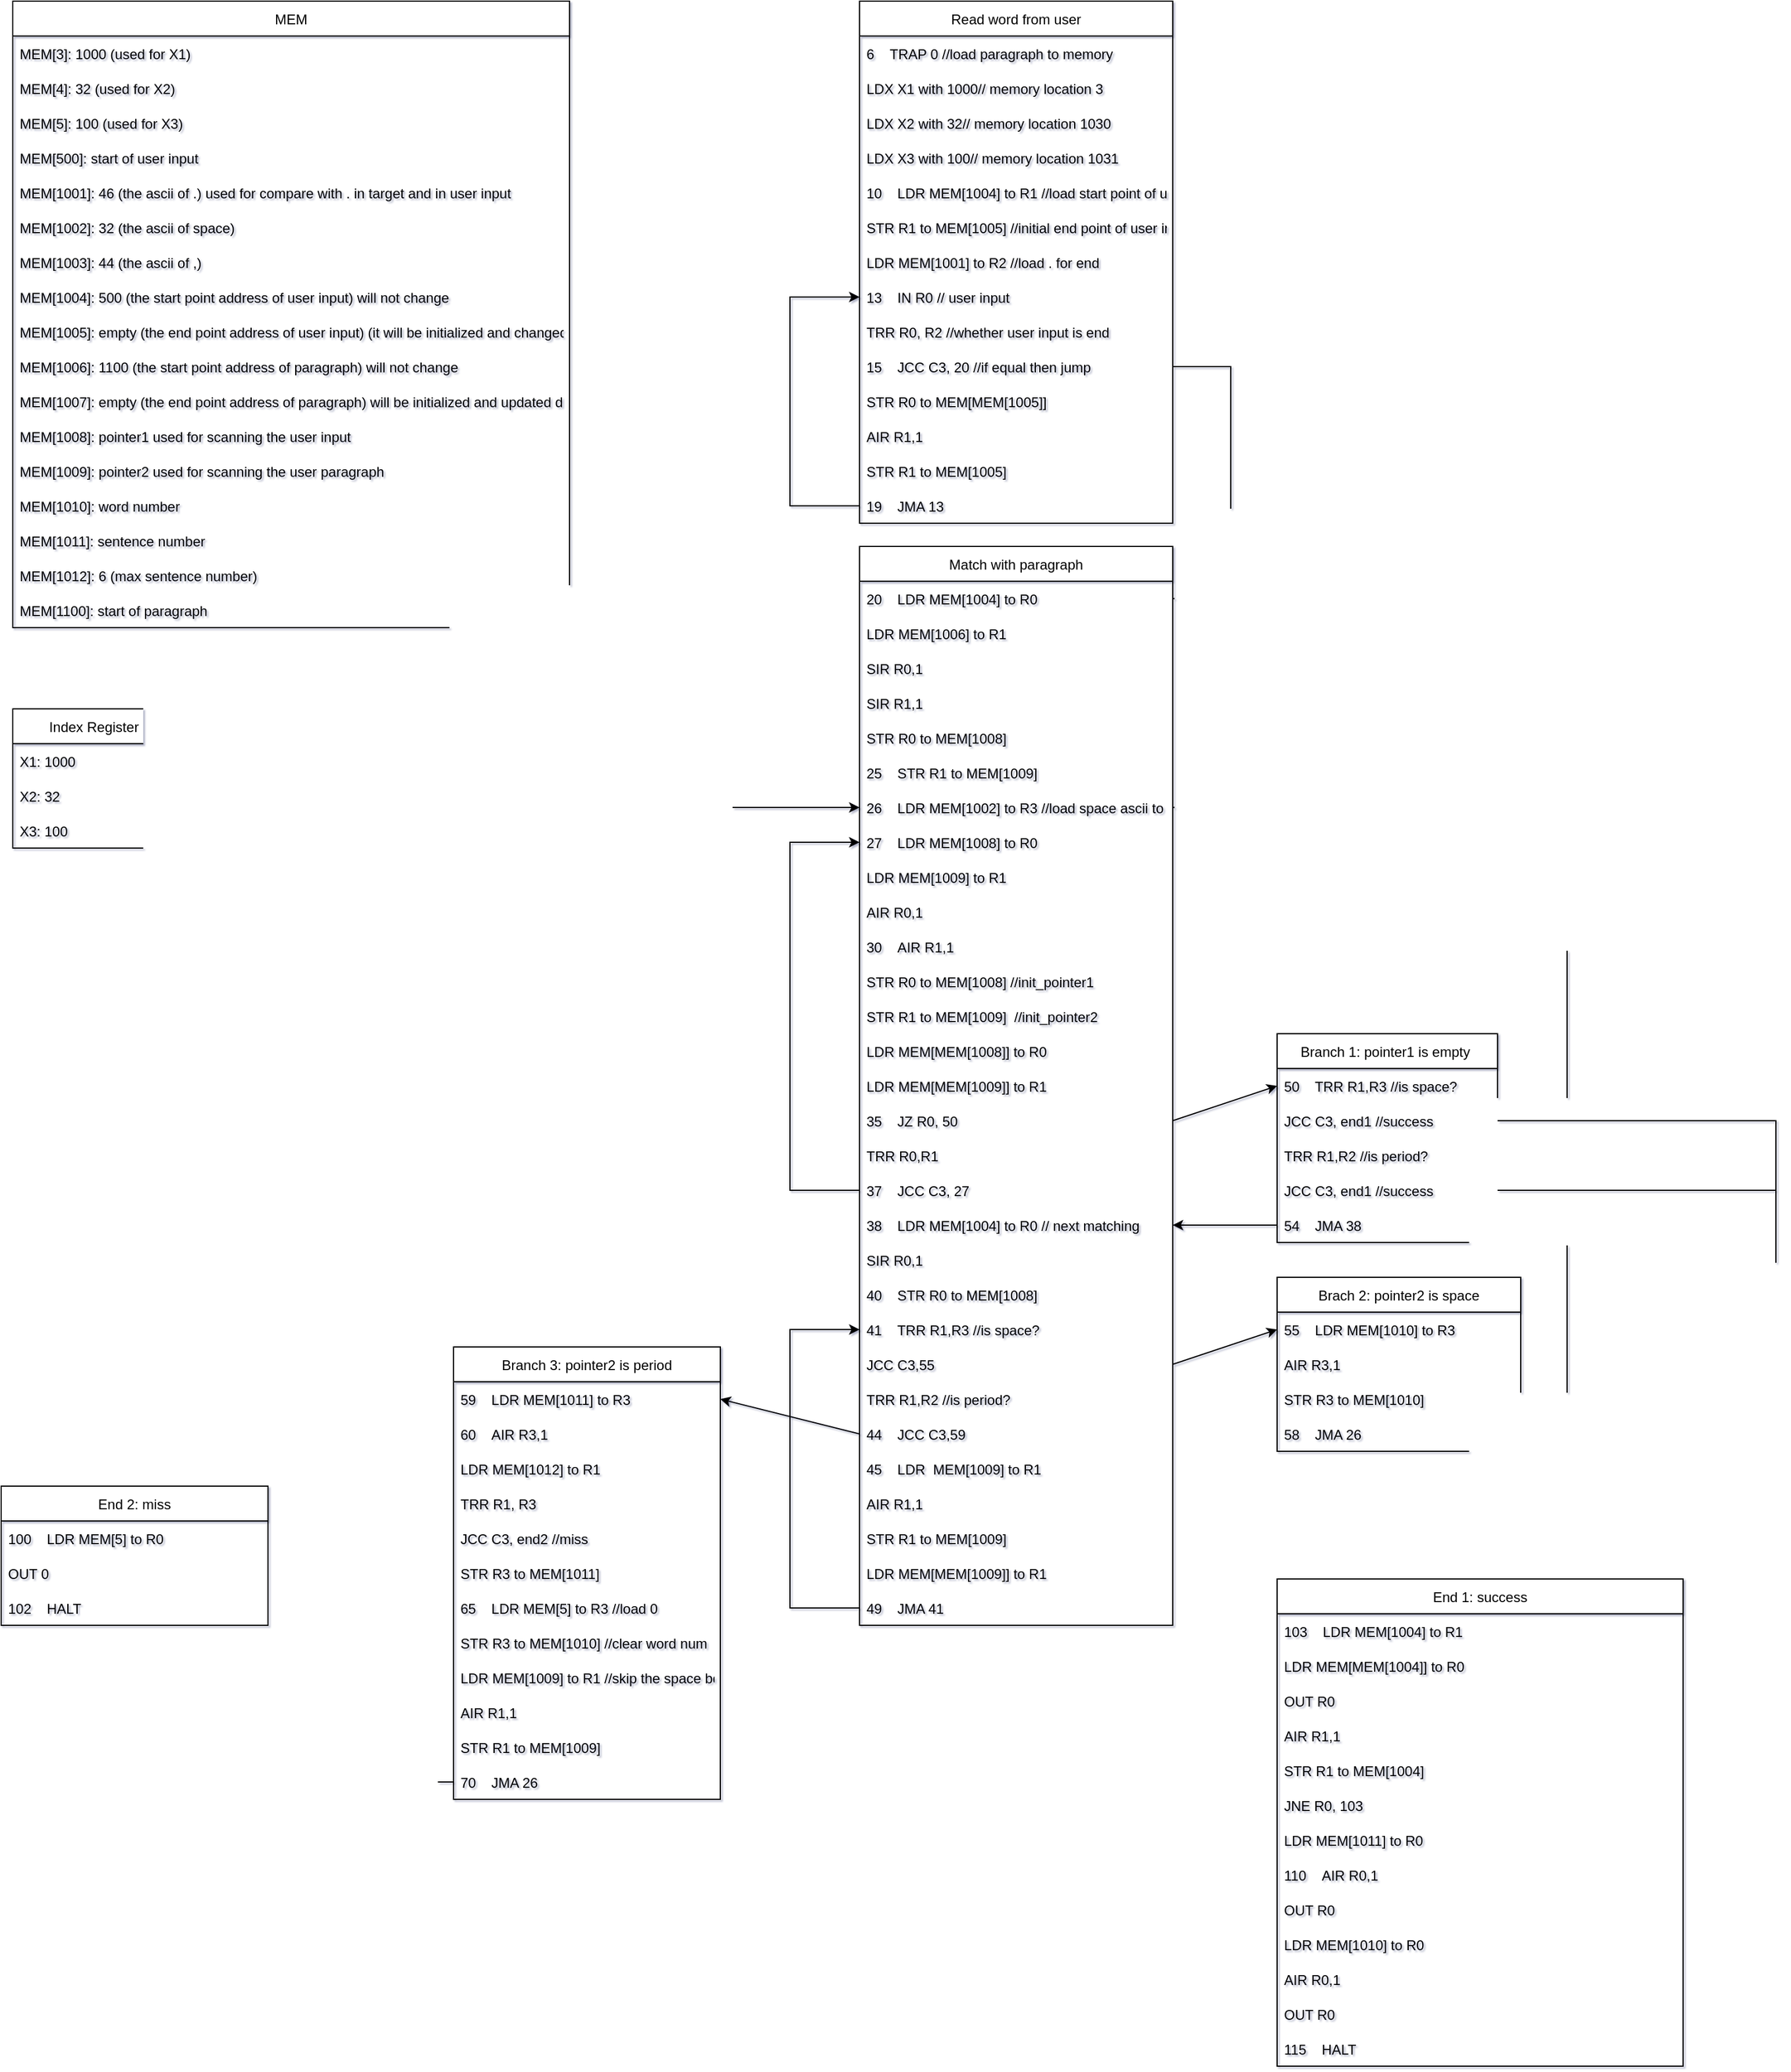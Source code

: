 <mxfile version="15.9.4" type="device"><diagram id="fcw4MNNqvF5_QkF8wBqy" name="Page-1"><mxGraphModel dx="2903" dy="1094" grid="1" gridSize="10" guides="1" tooltips="1" connect="0" arrows="0" fold="1" page="1" pageScale="1" pageWidth="827" pageHeight="1169" math="0" shadow="1"><root><mxCell id="0"/><mxCell id="1" parent="0"/><mxCell id="px7CE0rQKpMUuEkHmhem-2" value="Read word from user" style="swimlane;fontStyle=0;childLayout=stackLayout;horizontal=1;startSize=30;horizontalStack=0;resizeParent=1;resizeParentMax=0;resizeLast=0;collapsible=1;marginBottom=0;" parent="1" vertex="1"><mxGeometry x="-40" y="20" width="270" height="450" as="geometry"/></mxCell><mxCell id="px7CE0rQKpMUuEkHmhem-29" value="6    TRAP 0 //load paragraph to memory" style="text;strokeColor=none;fillColor=none;align=left;verticalAlign=middle;spacingLeft=4;spacingRight=4;overflow=hidden;points=[[0,0.5],[1,0.5]];portConstraint=eastwest;rotatable=0;" parent="px7CE0rQKpMUuEkHmhem-2" vertex="1"><mxGeometry y="30" width="270" height="30" as="geometry"/></mxCell><mxCell id="px7CE0rQKpMUuEkHmhem-28" value="LDX X1 with 1000// memory location 3" style="text;strokeColor=none;fillColor=none;align=left;verticalAlign=middle;spacingLeft=4;spacingRight=4;overflow=hidden;points=[[0,0.5],[1,0.5]];portConstraint=eastwest;rotatable=0;" parent="px7CE0rQKpMUuEkHmhem-2" vertex="1"><mxGeometry y="60" width="270" height="30" as="geometry"/></mxCell><mxCell id="px7CE0rQKpMUuEkHmhem-117" value="LDX X2 with 32// memory location 1030" style="text;strokeColor=none;fillColor=none;align=left;verticalAlign=middle;spacingLeft=4;spacingRight=4;overflow=hidden;points=[[0,0.5],[1,0.5]];portConstraint=eastwest;rotatable=0;" parent="px7CE0rQKpMUuEkHmhem-2" vertex="1"><mxGeometry y="90" width="270" height="30" as="geometry"/></mxCell><mxCell id="px7CE0rQKpMUuEkHmhem-118" value="LDX X3 with 100// memory location 1031" style="text;strokeColor=none;fillColor=none;align=left;verticalAlign=middle;spacingLeft=4;spacingRight=4;overflow=hidden;points=[[0,0.5],[1,0.5]];portConstraint=eastwest;rotatable=0;" parent="px7CE0rQKpMUuEkHmhem-2" vertex="1"><mxGeometry y="120" width="270" height="30" as="geometry"/></mxCell><mxCell id="px7CE0rQKpMUuEkHmhem-4" value="10    LDR MEM[1004] to R1 //load start point of user input " style="text;strokeColor=none;fillColor=none;align=left;verticalAlign=middle;spacingLeft=4;spacingRight=4;overflow=hidden;points=[[0,0.5],[1,0.5]];portConstraint=eastwest;rotatable=0;" parent="px7CE0rQKpMUuEkHmhem-2" vertex="1"><mxGeometry y="150" width="270" height="30" as="geometry"/></mxCell><mxCell id="px7CE0rQKpMUuEkHmhem-18" value="STR R1 to MEM[1005] //initial end point of user input" style="text;strokeColor=none;fillColor=none;align=left;verticalAlign=middle;spacingLeft=4;spacingRight=4;overflow=hidden;points=[[0,0.5],[1,0.5]];portConstraint=eastwest;rotatable=0;" parent="px7CE0rQKpMUuEkHmhem-2" vertex="1"><mxGeometry y="180" width="270" height="30" as="geometry"/></mxCell><mxCell id="px7CE0rQKpMUuEkHmhem-3" value="LDR MEM[1001] to R2 //load . for end" style="text;strokeColor=none;fillColor=none;align=left;verticalAlign=middle;spacingLeft=4;spacingRight=4;overflow=hidden;points=[[0,0.5],[1,0.5]];portConstraint=eastwest;rotatable=0;" parent="px7CE0rQKpMUuEkHmhem-2" vertex="1"><mxGeometry y="210" width="270" height="30" as="geometry"/></mxCell><mxCell id="px7CE0rQKpMUuEkHmhem-5" value="13    IN R0 // user input" style="text;strokeColor=none;fillColor=none;align=left;verticalAlign=middle;spacingLeft=4;spacingRight=4;overflow=hidden;points=[[0,0.5],[1,0.5]];portConstraint=eastwest;rotatable=0;" parent="px7CE0rQKpMUuEkHmhem-2" vertex="1"><mxGeometry y="240" width="270" height="30" as="geometry"/></mxCell><mxCell id="px7CE0rQKpMUuEkHmhem-14" value="TRR R0, R2 //whether user input is end" style="text;strokeColor=none;fillColor=none;align=left;verticalAlign=middle;spacingLeft=4;spacingRight=4;overflow=hidden;points=[[0,0.5],[1,0.5]];portConstraint=eastwest;rotatable=0;" parent="px7CE0rQKpMUuEkHmhem-2" vertex="1"><mxGeometry y="270" width="270" height="30" as="geometry"/></mxCell><mxCell id="px7CE0rQKpMUuEkHmhem-15" value="15    JCC C3, 20 //if equal then jump" style="text;strokeColor=none;fillColor=none;align=left;verticalAlign=middle;spacingLeft=4;spacingRight=4;overflow=hidden;points=[[0,0.5],[1,0.5]];portConstraint=eastwest;rotatable=0;" parent="px7CE0rQKpMUuEkHmhem-2" vertex="1"><mxGeometry y="300" width="270" height="30" as="geometry"/></mxCell><mxCell id="px7CE0rQKpMUuEkHmhem-17" value="STR R0 to MEM[MEM[1005]]" style="text;strokeColor=none;fillColor=none;align=left;verticalAlign=middle;spacingLeft=4;spacingRight=4;overflow=hidden;points=[[0,0.5],[1,0.5]];portConstraint=eastwest;rotatable=0;" parent="px7CE0rQKpMUuEkHmhem-2" vertex="1"><mxGeometry y="330" width="270" height="30" as="geometry"/></mxCell><mxCell id="px7CE0rQKpMUuEkHmhem-19" value="AIR R1,1" style="text;strokeColor=none;fillColor=none;align=left;verticalAlign=middle;spacingLeft=4;spacingRight=4;overflow=hidden;points=[[0,0.5],[1,0.5]];portConstraint=eastwest;rotatable=0;" parent="px7CE0rQKpMUuEkHmhem-2" vertex="1"><mxGeometry y="360" width="270" height="30" as="geometry"/></mxCell><mxCell id="px7CE0rQKpMUuEkHmhem-20" value="STR R1 to MEM[1005]" style="text;strokeColor=none;fillColor=none;align=left;verticalAlign=middle;spacingLeft=4;spacingRight=4;overflow=hidden;points=[[0,0.5],[1,0.5]];portConstraint=eastwest;rotatable=0;" parent="px7CE0rQKpMUuEkHmhem-2" vertex="1"><mxGeometry y="390" width="270" height="30" as="geometry"/></mxCell><mxCell id="px7CE0rQKpMUuEkHmhem-21" value="19    JMA 13" style="text;strokeColor=none;fillColor=none;align=left;verticalAlign=middle;spacingLeft=4;spacingRight=4;overflow=hidden;points=[[0,0.5],[1,0.5]];portConstraint=eastwest;rotatable=0;" parent="px7CE0rQKpMUuEkHmhem-2" vertex="1"><mxGeometry y="420" width="270" height="30" as="geometry"/></mxCell><mxCell id="px7CE0rQKpMUuEkHmhem-22" value="" style="endArrow=classic;html=1;rounded=0;exitX=0;exitY=0.5;exitDx=0;exitDy=0;entryX=0;entryY=0.5;entryDx=0;entryDy=0;" parent="px7CE0rQKpMUuEkHmhem-2" source="px7CE0rQKpMUuEkHmhem-21" target="px7CE0rQKpMUuEkHmhem-5" edge="1"><mxGeometry width="50" height="50" relative="1" as="geometry"><mxPoint x="190" y="180" as="sourcePoint"/><mxPoint x="-60" y="140" as="targetPoint"/><Array as="points"><mxPoint x="-60" y="435"/><mxPoint x="-60" y="255"/></Array></mxGeometry></mxCell><mxCell id="px7CE0rQKpMUuEkHmhem-7" value="MEM" style="swimlane;fontStyle=0;childLayout=stackLayout;horizontal=1;startSize=30;horizontalStack=0;resizeParent=1;resizeParentMax=0;resizeLast=0;collapsible=1;marginBottom=0;" parent="1" vertex="1"><mxGeometry x="-770" y="20" width="480" height="540" as="geometry"/></mxCell><mxCell id="px7CE0rQKpMUuEkHmhem-116" value="MEM[3]: 1000 (used for X1)" style="text;strokeColor=none;fillColor=none;align=left;verticalAlign=middle;spacingLeft=4;spacingRight=4;overflow=hidden;points=[[0,0.5],[1,0.5]];portConstraint=eastwest;rotatable=0;" parent="px7CE0rQKpMUuEkHmhem-7" vertex="1"><mxGeometry y="30" width="480" height="30" as="geometry"/></mxCell><mxCell id="px7CE0rQKpMUuEkHmhem-114" value="MEM[4]: 32 (used for X2)" style="text;strokeColor=none;fillColor=none;align=left;verticalAlign=middle;spacingLeft=4;spacingRight=4;overflow=hidden;points=[[0,0.5],[1,0.5]];portConstraint=eastwest;rotatable=0;" parent="px7CE0rQKpMUuEkHmhem-7" vertex="1"><mxGeometry y="60" width="480" height="30" as="geometry"/></mxCell><mxCell id="px7CE0rQKpMUuEkHmhem-33" value="MEM[5]: 100 (used for X3)" style="text;strokeColor=none;fillColor=none;align=left;verticalAlign=middle;spacingLeft=4;spacingRight=4;overflow=hidden;points=[[0,0.5],[1,0.5]];portConstraint=eastwest;rotatable=0;" parent="px7CE0rQKpMUuEkHmhem-7" vertex="1"><mxGeometry y="90" width="480" height="30" as="geometry"/></mxCell><mxCell id="px7CE0rQKpMUuEkHmhem-32" value="MEM[500]: start of user input " style="text;strokeColor=none;fillColor=none;align=left;verticalAlign=middle;spacingLeft=4;spacingRight=4;overflow=hidden;points=[[0,0.5],[1,0.5]];portConstraint=eastwest;rotatable=0;" parent="px7CE0rQKpMUuEkHmhem-7" vertex="1"><mxGeometry y="120" width="480" height="30" as="geometry"/></mxCell><mxCell id="px7CE0rQKpMUuEkHmhem-8" value="MEM[1001]: 46 (the ascii of .) used for compare with . in target and in user input " style="text;strokeColor=none;fillColor=none;align=left;verticalAlign=middle;spacingLeft=4;spacingRight=4;overflow=hidden;points=[[0,0.5],[1,0.5]];portConstraint=eastwest;rotatable=0;" parent="px7CE0rQKpMUuEkHmhem-7" vertex="1"><mxGeometry y="150" width="480" height="30" as="geometry"/></mxCell><mxCell id="px7CE0rQKpMUuEkHmhem-9" value="MEM[1002]: 32 (the ascii of space) " style="text;strokeColor=none;fillColor=none;align=left;verticalAlign=middle;spacingLeft=4;spacingRight=4;overflow=hidden;points=[[0,0.5],[1,0.5]];portConstraint=eastwest;rotatable=0;" parent="px7CE0rQKpMUuEkHmhem-7" vertex="1"><mxGeometry y="180" width="480" height="30" as="geometry"/></mxCell><mxCell id="px7CE0rQKpMUuEkHmhem-10" value="MEM[1003]: 44 (the ascii of ,)" style="text;strokeColor=none;fillColor=none;align=left;verticalAlign=middle;spacingLeft=4;spacingRight=4;overflow=hidden;points=[[0,0.5],[1,0.5]];portConstraint=eastwest;rotatable=0;" parent="px7CE0rQKpMUuEkHmhem-7" vertex="1"><mxGeometry y="210" width="480" height="30" as="geometry"/></mxCell><mxCell id="px7CE0rQKpMUuEkHmhem-11" value="MEM[1004]: 500 (the start point address of user input) will not change" style="text;strokeColor=none;fillColor=none;align=left;verticalAlign=middle;spacingLeft=4;spacingRight=4;overflow=hidden;points=[[0,0.5],[1,0.5]];portConstraint=eastwest;rotatable=0;" parent="px7CE0rQKpMUuEkHmhem-7" vertex="1"><mxGeometry y="240" width="480" height="30" as="geometry"/></mxCell><mxCell id="px7CE0rQKpMUuEkHmhem-12" value="MEM[1005]: empty (the end point address of user input) (it will be initialized and changed during execution" style="text;strokeColor=none;fillColor=none;align=left;verticalAlign=middle;spacingLeft=4;spacingRight=4;overflow=hidden;points=[[0,0.5],[1,0.5]];portConstraint=eastwest;rotatable=0;" parent="px7CE0rQKpMUuEkHmhem-7" vertex="1"><mxGeometry y="270" width="480" height="30" as="geometry"/></mxCell><mxCell id="px7CE0rQKpMUuEkHmhem-30" value="MEM[1006]: 1100 (the start point address of paragraph) will not change" style="text;strokeColor=none;fillColor=none;align=left;verticalAlign=middle;spacingLeft=4;spacingRight=4;overflow=hidden;points=[[0,0.5],[1,0.5]];portConstraint=eastwest;rotatable=0;" parent="px7CE0rQKpMUuEkHmhem-7" vertex="1"><mxGeometry y="300" width="480" height="30" as="geometry"/></mxCell><mxCell id="px7CE0rQKpMUuEkHmhem-31" value="MEM[1007]: empty (the end point address of paragraph) will be initialized and updated during execution" style="text;strokeColor=none;fillColor=none;align=left;verticalAlign=middle;spacingLeft=4;spacingRight=4;overflow=hidden;points=[[0,0.5],[1,0.5]];portConstraint=eastwest;rotatable=0;" parent="px7CE0rQKpMUuEkHmhem-7" vertex="1"><mxGeometry y="330" width="480" height="30" as="geometry"/></mxCell><mxCell id="px7CE0rQKpMUuEkHmhem-35" value="MEM[1008]: pointer1 used for scanning the user input" style="text;strokeColor=none;fillColor=none;align=left;verticalAlign=middle;spacingLeft=4;spacingRight=4;overflow=hidden;points=[[0,0.5],[1,0.5]];portConstraint=eastwest;rotatable=0;" parent="px7CE0rQKpMUuEkHmhem-7" vertex="1"><mxGeometry y="360" width="480" height="30" as="geometry"/></mxCell><mxCell id="px7CE0rQKpMUuEkHmhem-36" value="MEM[1009]: pointer2 used for scanning the user paragraph" style="text;strokeColor=none;fillColor=none;align=left;verticalAlign=middle;spacingLeft=4;spacingRight=4;overflow=hidden;points=[[0,0.5],[1,0.5]];portConstraint=eastwest;rotatable=0;" parent="px7CE0rQKpMUuEkHmhem-7" vertex="1"><mxGeometry y="390" width="480" height="30" as="geometry"/></mxCell><mxCell id="px7CE0rQKpMUuEkHmhem-70" value="MEM[1010]: word number" style="text;strokeColor=none;fillColor=none;align=left;verticalAlign=middle;spacingLeft=4;spacingRight=4;overflow=hidden;points=[[0,0.5],[1,0.5]];portConstraint=eastwest;rotatable=0;" parent="px7CE0rQKpMUuEkHmhem-7" vertex="1"><mxGeometry y="420" width="480" height="30" as="geometry"/></mxCell><mxCell id="px7CE0rQKpMUuEkHmhem-71" value="MEM[1011]: sentence number" style="text;strokeColor=none;fillColor=none;align=left;verticalAlign=middle;spacingLeft=4;spacingRight=4;overflow=hidden;points=[[0,0.5],[1,0.5]];portConstraint=eastwest;rotatable=0;" parent="px7CE0rQKpMUuEkHmhem-7" vertex="1"><mxGeometry y="450" width="480" height="30" as="geometry"/></mxCell><mxCell id="px7CE0rQKpMUuEkHmhem-85" value="MEM[1012]: 6 (max sentence number)" style="text;strokeColor=none;fillColor=none;align=left;verticalAlign=middle;spacingLeft=4;spacingRight=4;overflow=hidden;points=[[0,0.5],[1,0.5]];portConstraint=eastwest;rotatable=0;" parent="px7CE0rQKpMUuEkHmhem-7" vertex="1"><mxGeometry y="480" width="480" height="30" as="geometry"/></mxCell><mxCell id="px7CE0rQKpMUuEkHmhem-115" value="MEM[1100]: start of paragraph" style="text;strokeColor=none;fillColor=none;align=left;verticalAlign=middle;spacingLeft=4;spacingRight=4;overflow=hidden;points=[[0,0.5],[1,0.5]];portConstraint=eastwest;rotatable=0;" parent="px7CE0rQKpMUuEkHmhem-7" vertex="1"><mxGeometry y="510" width="480" height="30" as="geometry"/></mxCell><mxCell id="px7CE0rQKpMUuEkHmhem-24" value="Match with paragraph" style="swimlane;fontStyle=0;childLayout=stackLayout;horizontal=1;startSize=30;horizontalStack=0;resizeParent=1;resizeParentMax=0;resizeLast=0;collapsible=1;marginBottom=0;" parent="1" vertex="1"><mxGeometry x="-40" y="490" width="270" height="930" as="geometry"/></mxCell><mxCell id="px7CE0rQKpMUuEkHmhem-27" value="20    LDR MEM[1004] to R0 " style="text;strokeColor=none;fillColor=none;align=left;verticalAlign=middle;spacingLeft=4;spacingRight=4;overflow=hidden;points=[[0,0.5],[1,0.5]];portConstraint=eastwest;rotatable=0;" parent="px7CE0rQKpMUuEkHmhem-24" vertex="1"><mxGeometry y="30" width="270" height="30" as="geometry"/></mxCell><mxCell id="px7CE0rQKpMUuEkHmhem-42" value="LDR MEM[1006] to R1" style="text;strokeColor=none;fillColor=none;align=left;verticalAlign=middle;spacingLeft=4;spacingRight=4;overflow=hidden;points=[[0,0.5],[1,0.5]];portConstraint=eastwest;rotatable=0;" parent="px7CE0rQKpMUuEkHmhem-24" vertex="1"><mxGeometry y="60" width="270" height="30" as="geometry"/></mxCell><mxCell id="px7CE0rQKpMUuEkHmhem-44" value="SIR R0,1" style="text;strokeColor=none;fillColor=none;align=left;verticalAlign=middle;spacingLeft=4;spacingRight=4;overflow=hidden;points=[[0,0.5],[1,0.5]];portConstraint=eastwest;rotatable=0;" parent="px7CE0rQKpMUuEkHmhem-24" vertex="1"><mxGeometry y="90" width="270" height="30" as="geometry"/></mxCell><mxCell id="px7CE0rQKpMUuEkHmhem-45" value="SIR R1,1" style="text;strokeColor=none;fillColor=none;align=left;verticalAlign=middle;spacingLeft=4;spacingRight=4;overflow=hidden;points=[[0,0.5],[1,0.5]];portConstraint=eastwest;rotatable=0;" parent="px7CE0rQKpMUuEkHmhem-24" vertex="1"><mxGeometry y="120" width="270" height="30" as="geometry"/></mxCell><mxCell id="_tdcA0OJAiD9CZNfGrHy-6" value="STR R0 to MEM[1008]" style="text;strokeColor=none;fillColor=none;align=left;verticalAlign=middle;spacingLeft=4;spacingRight=4;overflow=hidden;points=[[0,0.5],[1,0.5]];portConstraint=eastwest;rotatable=0;" vertex="1" parent="px7CE0rQKpMUuEkHmhem-24"><mxGeometry y="150" width="270" height="30" as="geometry"/></mxCell><mxCell id="_tdcA0OJAiD9CZNfGrHy-5" value="25    STR R1 to MEM[1009]" style="text;strokeColor=none;fillColor=none;align=left;verticalAlign=middle;spacingLeft=4;spacingRight=4;overflow=hidden;points=[[0,0.5],[1,0.5]];portConstraint=eastwest;rotatable=0;" vertex="1" parent="px7CE0rQKpMUuEkHmhem-24"><mxGeometry y="180" width="270" height="30" as="geometry"/></mxCell><mxCell id="px7CE0rQKpMUuEkHmhem-26" value="26    LDR MEM[1002] to R3 //load space ascii to count word" style="text;strokeColor=none;fillColor=none;align=left;verticalAlign=middle;spacingLeft=4;spacingRight=4;overflow=hidden;points=[[0,0.5],[1,0.5]];portConstraint=eastwest;rotatable=0;" parent="px7CE0rQKpMUuEkHmhem-24" vertex="1"><mxGeometry y="210" width="270" height="30" as="geometry"/></mxCell><mxCell id="_tdcA0OJAiD9CZNfGrHy-1" value="27    LDR MEM[1008] to R0" style="text;strokeColor=none;fillColor=none;align=left;verticalAlign=middle;spacingLeft=4;spacingRight=4;overflow=hidden;points=[[0,0.5],[1,0.5]];portConstraint=eastwest;rotatable=0;" vertex="1" parent="px7CE0rQKpMUuEkHmhem-24"><mxGeometry y="240" width="270" height="30" as="geometry"/></mxCell><mxCell id="_tdcA0OJAiD9CZNfGrHy-2" value="LDR MEM[1009] to R1" style="text;strokeColor=none;fillColor=none;align=left;verticalAlign=middle;spacingLeft=4;spacingRight=4;overflow=hidden;points=[[0,0.5],[1,0.5]];portConstraint=eastwest;rotatable=0;" vertex="1" parent="px7CE0rQKpMUuEkHmhem-24"><mxGeometry y="270" width="270" height="30" as="geometry"/></mxCell><mxCell id="px7CE0rQKpMUuEkHmhem-48" value="AIR R0,1" style="text;strokeColor=none;fillColor=none;align=left;verticalAlign=middle;spacingLeft=4;spacingRight=4;overflow=hidden;points=[[0,0.5],[1,0.5]];portConstraint=eastwest;rotatable=0;" parent="px7CE0rQKpMUuEkHmhem-24" vertex="1"><mxGeometry y="300" width="270" height="30" as="geometry"/></mxCell><mxCell id="px7CE0rQKpMUuEkHmhem-49" value="30    AIR R1,1" style="text;strokeColor=none;fillColor=none;align=left;verticalAlign=middle;spacingLeft=4;spacingRight=4;overflow=hidden;points=[[0,0.5],[1,0.5]];portConstraint=eastwest;rotatable=0;" parent="px7CE0rQKpMUuEkHmhem-24" vertex="1"><mxGeometry y="330" width="270" height="30" as="geometry"/></mxCell><mxCell id="px7CE0rQKpMUuEkHmhem-41" value="STR R0 to MEM[1008] //init_pointer1" style="text;strokeColor=none;fillColor=none;align=left;verticalAlign=middle;spacingLeft=4;spacingRight=4;overflow=hidden;points=[[0,0.5],[1,0.5]];portConstraint=eastwest;rotatable=0;" parent="px7CE0rQKpMUuEkHmhem-24" vertex="1"><mxGeometry y="360" width="270" height="30" as="geometry"/></mxCell><mxCell id="px7CE0rQKpMUuEkHmhem-43" value="STR R1 to MEM[1009]  //init_pointer2" style="text;strokeColor=none;fillColor=none;align=left;verticalAlign=middle;spacingLeft=4;spacingRight=4;overflow=hidden;points=[[0,0.5],[1,0.5]];portConstraint=eastwest;rotatable=0;" parent="px7CE0rQKpMUuEkHmhem-24" vertex="1"><mxGeometry y="390" width="270" height="30" as="geometry"/></mxCell><mxCell id="px7CE0rQKpMUuEkHmhem-50" value="LDR MEM[MEM[1008]] to R0" style="text;strokeColor=none;fillColor=none;align=left;verticalAlign=middle;spacingLeft=4;spacingRight=4;overflow=hidden;points=[[0,0.5],[1,0.5]];portConstraint=eastwest;rotatable=0;" parent="px7CE0rQKpMUuEkHmhem-24" vertex="1"><mxGeometry y="420" width="270" height="30" as="geometry"/></mxCell><mxCell id="px7CE0rQKpMUuEkHmhem-51" value="LDR MEM[MEM[1009]] to R1" style="text;strokeColor=none;fillColor=none;align=left;verticalAlign=middle;spacingLeft=4;spacingRight=4;overflow=hidden;points=[[0,0.5],[1,0.5]];portConstraint=eastwest;rotatable=0;" parent="px7CE0rQKpMUuEkHmhem-24" vertex="1"><mxGeometry y="450" width="270" height="30" as="geometry"/></mxCell><mxCell id="px7CE0rQKpMUuEkHmhem-67" value="35    JZ R0, 50" style="text;strokeColor=none;fillColor=none;align=left;verticalAlign=middle;spacingLeft=4;spacingRight=4;overflow=hidden;points=[[0,0.5],[1,0.5]];portConstraint=eastwest;rotatable=0;" parent="px7CE0rQKpMUuEkHmhem-24" vertex="1"><mxGeometry y="480" width="270" height="30" as="geometry"/></mxCell><mxCell id="px7CE0rQKpMUuEkHmhem-52" value="TRR R0,R1" style="text;strokeColor=none;fillColor=none;align=left;verticalAlign=middle;spacingLeft=4;spacingRight=4;overflow=hidden;points=[[0,0.5],[1,0.5]];portConstraint=eastwest;rotatable=0;" parent="px7CE0rQKpMUuEkHmhem-24" vertex="1"><mxGeometry y="510" width="270" height="30" as="geometry"/></mxCell><mxCell id="px7CE0rQKpMUuEkHmhem-53" value="37    JCC C3, 27" style="text;strokeColor=none;fillColor=none;align=left;verticalAlign=middle;spacingLeft=4;spacingRight=4;overflow=hidden;points=[[0,0.5],[1,0.5]];portConstraint=eastwest;rotatable=0;" parent="px7CE0rQKpMUuEkHmhem-24" vertex="1"><mxGeometry y="540" width="270" height="30" as="geometry"/></mxCell><mxCell id="px7CE0rQKpMUuEkHmhem-54" value="" style="endArrow=classic;html=1;rounded=0;exitX=0;exitY=0.5;exitDx=0;exitDy=0;entryX=0;entryY=0.5;entryDx=0;entryDy=0;" parent="px7CE0rQKpMUuEkHmhem-24" source="px7CE0rQKpMUuEkHmhem-53" target="_tdcA0OJAiD9CZNfGrHy-1" edge="1"><mxGeometry width="50" height="50" relative="1" as="geometry"><mxPoint x="100" y="470" as="sourcePoint"/><mxPoint x="-60" y="255" as="targetPoint"/><Array as="points"><mxPoint x="-60" y="555"/><mxPoint x="-60" y="255"/></Array></mxGeometry></mxCell><mxCell id="px7CE0rQKpMUuEkHmhem-55" value="38    LDR MEM[1004] to R0 // next matching" style="text;strokeColor=none;fillColor=none;align=left;verticalAlign=middle;spacingLeft=4;spacingRight=4;overflow=hidden;points=[[0,0.5],[1,0.5]];portConstraint=eastwest;rotatable=0;" parent="px7CE0rQKpMUuEkHmhem-24" vertex="1"><mxGeometry y="570" width="270" height="30" as="geometry"/></mxCell><mxCell id="px7CE0rQKpMUuEkHmhem-56" value="SIR R0,1" style="text;strokeColor=none;fillColor=none;align=left;verticalAlign=middle;spacingLeft=4;spacingRight=4;overflow=hidden;points=[[0,0.5],[1,0.5]];portConstraint=eastwest;rotatable=0;" parent="px7CE0rQKpMUuEkHmhem-24" vertex="1"><mxGeometry y="600" width="270" height="30" as="geometry"/></mxCell><mxCell id="_tdcA0OJAiD9CZNfGrHy-9" value="40    STR R0 to MEM[1008]" style="text;strokeColor=none;fillColor=none;align=left;verticalAlign=middle;spacingLeft=4;spacingRight=4;overflow=hidden;points=[[0,0.5],[1,0.5]];portConstraint=eastwest;rotatable=0;" vertex="1" parent="px7CE0rQKpMUuEkHmhem-24"><mxGeometry y="630" width="270" height="30" as="geometry"/></mxCell><mxCell id="px7CE0rQKpMUuEkHmhem-57" value="41    TRR R1,R3 //is space?" style="text;strokeColor=none;fillColor=none;align=left;verticalAlign=middle;spacingLeft=4;spacingRight=4;overflow=hidden;points=[[0,0.5],[1,0.5]];portConstraint=eastwest;rotatable=0;" parent="px7CE0rQKpMUuEkHmhem-24" vertex="1"><mxGeometry y="660" width="270" height="30" as="geometry"/></mxCell><mxCell id="px7CE0rQKpMUuEkHmhem-58" value="JCC C3,55" style="text;strokeColor=none;fillColor=none;align=left;verticalAlign=middle;spacingLeft=4;spacingRight=4;overflow=hidden;points=[[0,0.5],[1,0.5]];portConstraint=eastwest;rotatable=0;" parent="px7CE0rQKpMUuEkHmhem-24" vertex="1"><mxGeometry y="690" width="270" height="30" as="geometry"/></mxCell><mxCell id="px7CE0rQKpMUuEkHmhem-59" value="TRR R1,R2 //is period?" style="text;strokeColor=none;fillColor=none;align=left;verticalAlign=middle;spacingLeft=4;spacingRight=4;overflow=hidden;points=[[0,0.5],[1,0.5]];portConstraint=eastwest;rotatable=0;" parent="px7CE0rQKpMUuEkHmhem-24" vertex="1"><mxGeometry y="720" width="270" height="30" as="geometry"/></mxCell><mxCell id="px7CE0rQKpMUuEkHmhem-60" value="44    JCC C3,59" style="text;strokeColor=none;fillColor=none;align=left;verticalAlign=middle;spacingLeft=4;spacingRight=4;overflow=hidden;points=[[0,0.5],[1,0.5]];portConstraint=eastwest;rotatable=0;" parent="px7CE0rQKpMUuEkHmhem-24" vertex="1"><mxGeometry y="750" width="270" height="30" as="geometry"/></mxCell><mxCell id="px7CE0rQKpMUuEkHmhem-61" value="45    LDR  MEM[1009] to R1" style="text;strokeColor=none;fillColor=none;align=left;verticalAlign=middle;spacingLeft=4;spacingRight=4;overflow=hidden;points=[[0,0.5],[1,0.5]];portConstraint=eastwest;rotatable=0;" parent="px7CE0rQKpMUuEkHmhem-24" vertex="1"><mxGeometry y="780" width="270" height="30" as="geometry"/></mxCell><mxCell id="px7CE0rQKpMUuEkHmhem-62" value="AIR R1,1" style="text;strokeColor=none;fillColor=none;align=left;verticalAlign=middle;spacingLeft=4;spacingRight=4;overflow=hidden;points=[[0,0.5],[1,0.5]];portConstraint=eastwest;rotatable=0;" parent="px7CE0rQKpMUuEkHmhem-24" vertex="1"><mxGeometry y="810" width="270" height="30" as="geometry"/></mxCell><mxCell id="px7CE0rQKpMUuEkHmhem-63" value="STR R1 to MEM[1009]" style="text;strokeColor=none;fillColor=none;align=left;verticalAlign=middle;spacingLeft=4;spacingRight=4;overflow=hidden;points=[[0,0.5],[1,0.5]];portConstraint=eastwest;rotatable=0;" parent="px7CE0rQKpMUuEkHmhem-24" vertex="1"><mxGeometry y="840" width="270" height="30" as="geometry"/></mxCell><mxCell id="px7CE0rQKpMUuEkHmhem-64" value="LDR MEM[MEM[1009]] to R1" style="text;strokeColor=none;fillColor=none;align=left;verticalAlign=middle;spacingLeft=4;spacingRight=4;overflow=hidden;points=[[0,0.5],[1,0.5]];portConstraint=eastwest;rotatable=0;" parent="px7CE0rQKpMUuEkHmhem-24" vertex="1"><mxGeometry y="870" width="270" height="30" as="geometry"/></mxCell><mxCell id="px7CE0rQKpMUuEkHmhem-65" value="49    JMA 41" style="text;strokeColor=none;fillColor=none;align=left;verticalAlign=middle;spacingLeft=4;spacingRight=4;overflow=hidden;points=[[0,0.5],[1,0.5]];portConstraint=eastwest;rotatable=0;" parent="px7CE0rQKpMUuEkHmhem-24" vertex="1"><mxGeometry y="900" width="270" height="30" as="geometry"/></mxCell><mxCell id="px7CE0rQKpMUuEkHmhem-66" value="" style="endArrow=classic;html=1;rounded=0;exitX=0;exitY=0.5;exitDx=0;exitDy=0;entryX=0;entryY=0.5;entryDx=0;entryDy=0;" parent="px7CE0rQKpMUuEkHmhem-24" source="px7CE0rQKpMUuEkHmhem-65" target="px7CE0rQKpMUuEkHmhem-57" edge="1"><mxGeometry width="50" height="50" relative="1" as="geometry"><mxPoint x="100" y="740" as="sourcePoint"/><mxPoint x="150" y="690" as="targetPoint"/><Array as="points"><mxPoint x="-60" y="915"/><mxPoint x="-60" y="675"/></Array></mxGeometry></mxCell><mxCell id="px7CE0rQKpMUuEkHmhem-34" value="" style="endArrow=classic;html=1;rounded=0;exitX=1;exitY=0.5;exitDx=0;exitDy=0;entryX=1;entryY=0.5;entryDx=0;entryDy=0;" parent="1" source="px7CE0rQKpMUuEkHmhem-15" edge="1"><mxGeometry width="50" height="50" relative="1" as="geometry"><mxPoint x="200" y="520" as="sourcePoint"/><mxPoint x="230" y="535" as="targetPoint"/><Array as="points"><mxPoint x="280" y="335"/><mxPoint x="280" y="535"/></Array></mxGeometry></mxCell><mxCell id="px7CE0rQKpMUuEkHmhem-37" value="Branch 1: pointer1 is empty " style="swimlane;fontStyle=0;childLayout=stackLayout;horizontal=1;startSize=30;horizontalStack=0;resizeParent=1;resizeParentMax=0;resizeLast=0;collapsible=1;marginBottom=0;" parent="1" vertex="1"><mxGeometry x="320" y="910" width="190" height="180" as="geometry"/></mxCell><mxCell id="px7CE0rQKpMUuEkHmhem-38" value="50    TRR R1,R3 //is space?" style="text;strokeColor=none;fillColor=none;align=left;verticalAlign=middle;spacingLeft=4;spacingRight=4;overflow=hidden;points=[[0,0.5],[1,0.5]];portConstraint=eastwest;rotatable=0;" parent="px7CE0rQKpMUuEkHmhem-37" vertex="1"><mxGeometry y="30" width="190" height="30" as="geometry"/></mxCell><mxCell id="_tdcA0OJAiD9CZNfGrHy-8" value="JCC C3, end1 //success" style="text;strokeColor=none;fillColor=none;align=left;verticalAlign=middle;spacingLeft=4;spacingRight=4;overflow=hidden;points=[[0,0.5],[1,0.5]];portConstraint=eastwest;rotatable=0;" vertex="1" parent="px7CE0rQKpMUuEkHmhem-37"><mxGeometry y="60" width="190" height="30" as="geometry"/></mxCell><mxCell id="px7CE0rQKpMUuEkHmhem-40" value="TRR R1,R2 //is period?" style="text;strokeColor=none;fillColor=none;align=left;verticalAlign=middle;spacingLeft=4;spacingRight=4;overflow=hidden;points=[[0,0.5],[1,0.5]];portConstraint=eastwest;rotatable=0;" parent="px7CE0rQKpMUuEkHmhem-37" vertex="1"><mxGeometry y="90" width="190" height="30" as="geometry"/></mxCell><mxCell id="px7CE0rQKpMUuEkHmhem-39" value="JCC C3, end1 //success" style="text;strokeColor=none;fillColor=none;align=left;verticalAlign=middle;spacingLeft=4;spacingRight=4;overflow=hidden;points=[[0,0.5],[1,0.5]];portConstraint=eastwest;rotatable=0;" parent="px7CE0rQKpMUuEkHmhem-37" vertex="1"><mxGeometry y="120" width="190" height="30" as="geometry"/></mxCell><mxCell id="px7CE0rQKpMUuEkHmhem-69" value="54    JMA 38" style="text;strokeColor=none;fillColor=none;align=left;verticalAlign=middle;spacingLeft=4;spacingRight=4;overflow=hidden;points=[[0,0.5],[1,0.5]];portConstraint=eastwest;rotatable=0;" parent="px7CE0rQKpMUuEkHmhem-37" vertex="1"><mxGeometry y="150" width="190" height="30" as="geometry"/></mxCell><mxCell id="px7CE0rQKpMUuEkHmhem-68" value="" style="endArrow=classic;html=1;rounded=0;exitX=1;exitY=0.5;exitDx=0;exitDy=0;entryX=0;entryY=0.5;entryDx=0;entryDy=0;" parent="1" source="px7CE0rQKpMUuEkHmhem-67" target="px7CE0rQKpMUuEkHmhem-38" edge="1"><mxGeometry width="50" height="50" relative="1" as="geometry"><mxPoint x="60" y="940" as="sourcePoint"/><mxPoint x="110" y="890" as="targetPoint"/></mxGeometry></mxCell><mxCell id="px7CE0rQKpMUuEkHmhem-72" value="" style="endArrow=classic;html=1;rounded=0;exitX=0;exitY=0.5;exitDx=0;exitDy=0;entryX=1;entryY=0.5;entryDx=0;entryDy=0;" parent="1" source="px7CE0rQKpMUuEkHmhem-69" target="px7CE0rQKpMUuEkHmhem-55" edge="1"><mxGeometry width="50" height="50" relative="1" as="geometry"><mxPoint x="210" y="1040" as="sourcePoint"/><mxPoint x="260" y="990" as="targetPoint"/><Array as="points"/></mxGeometry></mxCell><mxCell id="px7CE0rQKpMUuEkHmhem-73" value="Brach 2: pointer2 is space" style="swimlane;fontStyle=0;childLayout=stackLayout;horizontal=1;startSize=30;horizontalStack=0;resizeParent=1;resizeParentMax=0;resizeLast=0;collapsible=1;marginBottom=0;" parent="1" vertex="1"><mxGeometry x="320" y="1120" width="210" height="150" as="geometry"/></mxCell><mxCell id="px7CE0rQKpMUuEkHmhem-74" value="55    LDR MEM[1010] to R3" style="text;strokeColor=none;fillColor=none;align=left;verticalAlign=middle;spacingLeft=4;spacingRight=4;overflow=hidden;points=[[0,0.5],[1,0.5]];portConstraint=eastwest;rotatable=0;" parent="px7CE0rQKpMUuEkHmhem-73" vertex="1"><mxGeometry y="30" width="210" height="30" as="geometry"/></mxCell><mxCell id="px7CE0rQKpMUuEkHmhem-75" value="AIR R3,1" style="text;strokeColor=none;fillColor=none;align=left;verticalAlign=middle;spacingLeft=4;spacingRight=4;overflow=hidden;points=[[0,0.5],[1,0.5]];portConstraint=eastwest;rotatable=0;" parent="px7CE0rQKpMUuEkHmhem-73" vertex="1"><mxGeometry y="60" width="210" height="30" as="geometry"/></mxCell><mxCell id="px7CE0rQKpMUuEkHmhem-76" value="STR R3 to MEM[1010]" style="text;strokeColor=none;fillColor=none;align=left;verticalAlign=middle;spacingLeft=4;spacingRight=4;overflow=hidden;points=[[0,0.5],[1,0.5]];portConstraint=eastwest;rotatable=0;" parent="px7CE0rQKpMUuEkHmhem-73" vertex="1"><mxGeometry y="90" width="210" height="30" as="geometry"/></mxCell><mxCell id="px7CE0rQKpMUuEkHmhem-78" value="58    JMA 26" style="text;strokeColor=none;fillColor=none;align=left;verticalAlign=middle;spacingLeft=4;spacingRight=4;overflow=hidden;points=[[0,0.5],[1,0.5]];portConstraint=eastwest;rotatable=0;" parent="px7CE0rQKpMUuEkHmhem-73" vertex="1"><mxGeometry y="120" width="210" height="30" as="geometry"/></mxCell><mxCell id="px7CE0rQKpMUuEkHmhem-77" value="" style="endArrow=classic;html=1;rounded=0;exitX=1;exitY=0.5;exitDx=0;exitDy=0;entryX=0;entryY=0.5;entryDx=0;entryDy=0;" parent="1" source="px7CE0rQKpMUuEkHmhem-58" target="px7CE0rQKpMUuEkHmhem-74" edge="1"><mxGeometry width="50" height="50" relative="1" as="geometry"><mxPoint x="210" y="1140" as="sourcePoint"/><mxPoint x="260" y="1090" as="targetPoint"/></mxGeometry></mxCell><mxCell id="px7CE0rQKpMUuEkHmhem-79" value="" style="endArrow=classic;html=1;rounded=0;exitX=1;exitY=0.5;exitDx=0;exitDy=0;entryX=1;entryY=0.5;entryDx=0;entryDy=0;" parent="1" source="px7CE0rQKpMUuEkHmhem-78" target="px7CE0rQKpMUuEkHmhem-26" edge="1"><mxGeometry width="50" height="50" relative="1" as="geometry"><mxPoint x="210" y="940" as="sourcePoint"/><mxPoint x="260" y="890" as="targetPoint"/><Array as="points"><mxPoint x="570" y="1255"/><mxPoint x="570" y="715"/></Array></mxGeometry></mxCell><mxCell id="px7CE0rQKpMUuEkHmhem-80" value="Branch 3: pointer2 is period" style="swimlane;fontStyle=0;childLayout=stackLayout;horizontal=1;startSize=30;horizontalStack=0;resizeParent=1;resizeParentMax=0;resizeLast=0;collapsible=1;marginBottom=0;" parent="1" vertex="1"><mxGeometry x="-390" y="1180" width="230" height="390" as="geometry"/></mxCell><mxCell id="px7CE0rQKpMUuEkHmhem-82" value="59    LDR MEM[1011] to R3" style="text;strokeColor=none;fillColor=none;align=left;verticalAlign=middle;spacingLeft=4;spacingRight=4;overflow=hidden;points=[[0,0.5],[1,0.5]];portConstraint=eastwest;rotatable=0;" parent="px7CE0rQKpMUuEkHmhem-80" vertex="1"><mxGeometry y="30" width="230" height="30" as="geometry"/></mxCell><mxCell id="px7CE0rQKpMUuEkHmhem-87" value="60    AIR R3,1" style="text;strokeColor=none;fillColor=none;align=left;verticalAlign=middle;spacingLeft=4;spacingRight=4;overflow=hidden;points=[[0,0.5],[1,0.5]];portConstraint=eastwest;rotatable=0;" parent="px7CE0rQKpMUuEkHmhem-80" vertex="1"><mxGeometry y="60" width="230" height="30" as="geometry"/></mxCell><mxCell id="px7CE0rQKpMUuEkHmhem-86" value="LDR MEM[1012] to R1" style="text;strokeColor=none;fillColor=none;align=left;verticalAlign=middle;spacingLeft=4;spacingRight=4;overflow=hidden;points=[[0,0.5],[1,0.5]];portConstraint=eastwest;rotatable=0;" parent="px7CE0rQKpMUuEkHmhem-80" vertex="1"><mxGeometry y="90" width="230" height="30" as="geometry"/></mxCell><mxCell id="px7CE0rQKpMUuEkHmhem-88" value="TRR R1, R3" style="text;strokeColor=none;fillColor=none;align=left;verticalAlign=middle;spacingLeft=4;spacingRight=4;overflow=hidden;points=[[0,0.5],[1,0.5]];portConstraint=eastwest;rotatable=0;" parent="px7CE0rQKpMUuEkHmhem-80" vertex="1"><mxGeometry y="120" width="230" height="30" as="geometry"/></mxCell><mxCell id="px7CE0rQKpMUuEkHmhem-89" value="JCC C3, end2 //miss" style="text;strokeColor=none;fillColor=none;align=left;verticalAlign=middle;spacingLeft=4;spacingRight=4;overflow=hidden;points=[[0,0.5],[1,0.5]];portConstraint=eastwest;rotatable=0;" parent="px7CE0rQKpMUuEkHmhem-80" vertex="1"><mxGeometry y="150" width="230" height="30" as="geometry"/></mxCell><mxCell id="px7CE0rQKpMUuEkHmhem-90" value="STR R3 to MEM[1011]" style="text;strokeColor=none;fillColor=none;align=left;verticalAlign=middle;spacingLeft=4;spacingRight=4;overflow=hidden;points=[[0,0.5],[1,0.5]];portConstraint=eastwest;rotatable=0;" parent="px7CE0rQKpMUuEkHmhem-80" vertex="1"><mxGeometry y="180" width="230" height="30" as="geometry"/></mxCell><mxCell id="px7CE0rQKpMUuEkHmhem-91" value="65    LDR MEM[5] to R3 //load 0" style="text;strokeColor=none;fillColor=none;align=left;verticalAlign=middle;spacingLeft=4;spacingRight=4;overflow=hidden;points=[[0,0.5],[1,0.5]];portConstraint=eastwest;rotatable=0;" parent="px7CE0rQKpMUuEkHmhem-80" vertex="1"><mxGeometry y="210" width="230" height="30" as="geometry"/></mxCell><mxCell id="px7CE0rQKpMUuEkHmhem-92" value="STR R3 to MEM[1010] //clear word num" style="text;strokeColor=none;fillColor=none;align=left;verticalAlign=middle;spacingLeft=4;spacingRight=4;overflow=hidden;points=[[0,0.5],[1,0.5]];portConstraint=eastwest;rotatable=0;" parent="px7CE0rQKpMUuEkHmhem-80" vertex="1"><mxGeometry y="240" width="230" height="30" as="geometry"/></mxCell><mxCell id="px7CE0rQKpMUuEkHmhem-93" value="LDR MEM[1009] to R1 //skip the space behind period" style="text;strokeColor=none;fillColor=none;align=left;verticalAlign=middle;spacingLeft=4;spacingRight=4;overflow=hidden;points=[[0,0.5],[1,0.5]];portConstraint=eastwest;rotatable=0;" parent="px7CE0rQKpMUuEkHmhem-80" vertex="1"><mxGeometry y="270" width="230" height="30" as="geometry"/></mxCell><mxCell id="px7CE0rQKpMUuEkHmhem-94" value="AIR R1,1" style="text;strokeColor=none;fillColor=none;align=left;verticalAlign=middle;spacingLeft=4;spacingRight=4;overflow=hidden;points=[[0,0.5],[1,0.5]];portConstraint=eastwest;rotatable=0;" parent="px7CE0rQKpMUuEkHmhem-80" vertex="1"><mxGeometry y="300" width="230" height="30" as="geometry"/></mxCell><mxCell id="px7CE0rQKpMUuEkHmhem-95" value="STR R1 to MEM[1009]" style="text;strokeColor=none;fillColor=none;align=left;verticalAlign=middle;spacingLeft=4;spacingRight=4;overflow=hidden;points=[[0,0.5],[1,0.5]];portConstraint=eastwest;rotatable=0;" parent="px7CE0rQKpMUuEkHmhem-80" vertex="1"><mxGeometry y="330" width="230" height="30" as="geometry"/></mxCell><mxCell id="px7CE0rQKpMUuEkHmhem-96" value="70    JMA 26" style="text;strokeColor=none;fillColor=none;align=left;verticalAlign=middle;spacingLeft=4;spacingRight=4;overflow=hidden;points=[[0,0.5],[1,0.5]];portConstraint=eastwest;rotatable=0;" parent="px7CE0rQKpMUuEkHmhem-80" vertex="1"><mxGeometry y="360" width="230" height="30" as="geometry"/></mxCell><mxCell id="px7CE0rQKpMUuEkHmhem-84" value="" style="endArrow=classic;html=1;rounded=0;exitX=0;exitY=0.5;exitDx=0;exitDy=0;entryX=1;entryY=0.5;entryDx=0;entryDy=0;" parent="1" source="px7CE0rQKpMUuEkHmhem-60" target="px7CE0rQKpMUuEkHmhem-82" edge="1"><mxGeometry width="50" height="50" relative="1" as="geometry"><mxPoint x="-30" y="1140" as="sourcePoint"/><mxPoint x="-160" y="1135" as="targetPoint"/></mxGeometry></mxCell><mxCell id="px7CE0rQKpMUuEkHmhem-97" value="" style="endArrow=classic;html=1;rounded=0;exitX=0;exitY=0.5;exitDx=0;exitDy=0;entryX=0;entryY=0.5;entryDx=0;entryDy=0;" parent="1" source="px7CE0rQKpMUuEkHmhem-96" target="px7CE0rQKpMUuEkHmhem-26" edge="1"><mxGeometry width="50" height="50" relative="1" as="geometry"><mxPoint x="-180" y="1280" as="sourcePoint"/><mxPoint x="-130" y="1230" as="targetPoint"/><Array as="points"><mxPoint x="-420" y="1555"/><mxPoint x="-420" y="715"/></Array></mxGeometry></mxCell><mxCell id="px7CE0rQKpMUuEkHmhem-106" value="End 2: miss" style="swimlane;fontStyle=0;childLayout=stackLayout;horizontal=1;startSize=30;horizontalStack=0;resizeParent=1;resizeParentMax=0;resizeLast=0;collapsible=1;marginBottom=0;" parent="1" vertex="1"><mxGeometry x="-780" y="1300" width="230" height="120" as="geometry"/></mxCell><mxCell id="px7CE0rQKpMUuEkHmhem-107" value="100    LDR MEM[5] to R0" style="text;strokeColor=none;fillColor=none;align=left;verticalAlign=middle;spacingLeft=4;spacingRight=4;overflow=hidden;points=[[0,0.5],[1,0.5]];portConstraint=eastwest;rotatable=0;" parent="px7CE0rQKpMUuEkHmhem-106" vertex="1"><mxGeometry y="30" width="230" height="30" as="geometry"/></mxCell><mxCell id="px7CE0rQKpMUuEkHmhem-108" value="OUT 0" style="text;strokeColor=none;fillColor=none;align=left;verticalAlign=middle;spacingLeft=4;spacingRight=4;overflow=hidden;points=[[0,0.5],[1,0.5]];portConstraint=eastwest;rotatable=0;" parent="px7CE0rQKpMUuEkHmhem-106" vertex="1"><mxGeometry y="60" width="230" height="30" as="geometry"/></mxCell><mxCell id="px7CE0rQKpMUuEkHmhem-109" value="102    HALT" style="text;strokeColor=none;fillColor=none;align=left;verticalAlign=middle;spacingLeft=4;spacingRight=4;overflow=hidden;points=[[0,0.5],[1,0.5]];portConstraint=eastwest;rotatable=0;" parent="px7CE0rQKpMUuEkHmhem-106" vertex="1"><mxGeometry y="90" width="230" height="30" as="geometry"/></mxCell><mxCell id="px7CE0rQKpMUuEkHmhem-110" value="Index Register" style="swimlane;fontStyle=0;childLayout=stackLayout;horizontal=1;startSize=30;horizontalStack=0;resizeParent=1;resizeParentMax=0;resizeLast=0;collapsible=1;marginBottom=0;" parent="1" vertex="1"><mxGeometry x="-770" y="630" width="140" height="120" as="geometry"/></mxCell><mxCell id="px7CE0rQKpMUuEkHmhem-111" value="X1: 1000" style="text;strokeColor=none;fillColor=none;align=left;verticalAlign=middle;spacingLeft=4;spacingRight=4;overflow=hidden;points=[[0,0.5],[1,0.5]];portConstraint=eastwest;rotatable=0;" parent="px7CE0rQKpMUuEkHmhem-110" vertex="1"><mxGeometry y="30" width="140" height="30" as="geometry"/></mxCell><mxCell id="px7CE0rQKpMUuEkHmhem-112" value="X2: 32" style="text;strokeColor=none;fillColor=none;align=left;verticalAlign=middle;spacingLeft=4;spacingRight=4;overflow=hidden;points=[[0,0.5],[1,0.5]];portConstraint=eastwest;rotatable=0;" parent="px7CE0rQKpMUuEkHmhem-110" vertex="1"><mxGeometry y="60" width="140" height="30" as="geometry"/></mxCell><mxCell id="px7CE0rQKpMUuEkHmhem-113" value="X3: 100" style="text;strokeColor=none;fillColor=none;align=left;verticalAlign=middle;spacingLeft=4;spacingRight=4;overflow=hidden;points=[[0,0.5],[1,0.5]];portConstraint=eastwest;rotatable=0;" parent="px7CE0rQKpMUuEkHmhem-110" vertex="1"><mxGeometry y="90" width="140" height="30" as="geometry"/></mxCell><mxCell id="_tdcA0OJAiD9CZNfGrHy-10" value="End 1: success" style="swimlane;fontStyle=0;childLayout=stackLayout;horizontal=1;startSize=30;horizontalStack=0;resizeParent=1;resizeParentMax=0;resizeLast=0;collapsible=1;marginBottom=0;" vertex="1" parent="1"><mxGeometry x="320" y="1380" width="350" height="420" as="geometry"/></mxCell><mxCell id="_tdcA0OJAiD9CZNfGrHy-11" value="103    LDR MEM[1004] to R1" style="text;strokeColor=none;fillColor=none;align=left;verticalAlign=middle;spacingLeft=4;spacingRight=4;overflow=hidden;points=[[0,0.5],[1,0.5]];portConstraint=eastwest;rotatable=0;" vertex="1" parent="_tdcA0OJAiD9CZNfGrHy-10"><mxGeometry y="30" width="350" height="30" as="geometry"/></mxCell><mxCell id="_tdcA0OJAiD9CZNfGrHy-13" value="LDR MEM[MEM[1004]] to R0" style="text;strokeColor=none;fillColor=none;align=left;verticalAlign=middle;spacingLeft=4;spacingRight=4;overflow=hidden;points=[[0,0.5],[1,0.5]];portConstraint=eastwest;rotatable=0;" vertex="1" parent="_tdcA0OJAiD9CZNfGrHy-10"><mxGeometry y="60" width="350" height="30" as="geometry"/></mxCell><mxCell id="_tdcA0OJAiD9CZNfGrHy-14" value="OUT R0" style="text;strokeColor=none;fillColor=none;align=left;verticalAlign=middle;spacingLeft=4;spacingRight=4;overflow=hidden;points=[[0,0.5],[1,0.5]];portConstraint=eastwest;rotatable=0;" vertex="1" parent="_tdcA0OJAiD9CZNfGrHy-10"><mxGeometry y="90" width="350" height="30" as="geometry"/></mxCell><mxCell id="_tdcA0OJAiD9CZNfGrHy-15" value="AIR R1,1" style="text;strokeColor=none;fillColor=none;align=left;verticalAlign=middle;spacingLeft=4;spacingRight=4;overflow=hidden;points=[[0,0.5],[1,0.5]];portConstraint=eastwest;rotatable=0;" vertex="1" parent="_tdcA0OJAiD9CZNfGrHy-10"><mxGeometry y="120" width="350" height="30" as="geometry"/></mxCell><mxCell id="_tdcA0OJAiD9CZNfGrHy-12" value="STR R1 to MEM[1004]" style="text;strokeColor=none;fillColor=none;align=left;verticalAlign=middle;spacingLeft=4;spacingRight=4;overflow=hidden;points=[[0,0.5],[1,0.5]];portConstraint=eastwest;rotatable=0;" vertex="1" parent="_tdcA0OJAiD9CZNfGrHy-10"><mxGeometry y="150" width="350" height="30" as="geometry"/></mxCell><mxCell id="_tdcA0OJAiD9CZNfGrHy-16" value="JNE R0, 103" style="text;strokeColor=none;fillColor=none;align=left;verticalAlign=middle;spacingLeft=4;spacingRight=4;overflow=hidden;points=[[0,0.5],[1,0.5]];portConstraint=eastwest;rotatable=0;" vertex="1" parent="_tdcA0OJAiD9CZNfGrHy-10"><mxGeometry y="180" width="350" height="30" as="geometry"/></mxCell><mxCell id="_tdcA0OJAiD9CZNfGrHy-22" value="LDR MEM[1011] to R0" style="text;strokeColor=none;fillColor=none;align=left;verticalAlign=middle;spacingLeft=4;spacingRight=4;overflow=hidden;points=[[0,0.5],[1,0.5]];portConstraint=eastwest;rotatable=0;" vertex="1" parent="_tdcA0OJAiD9CZNfGrHy-10"><mxGeometry y="210" width="350" height="30" as="geometry"/></mxCell><mxCell id="_tdcA0OJAiD9CZNfGrHy-39" value="110    AIR R0,1" style="text;strokeColor=none;fillColor=none;align=left;verticalAlign=middle;spacingLeft=4;spacingRight=4;overflow=hidden;points=[[0,0.5],[1,0.5]];portConstraint=eastwest;rotatable=0;" vertex="1" parent="_tdcA0OJAiD9CZNfGrHy-10"><mxGeometry y="240" width="350" height="30" as="geometry"/></mxCell><mxCell id="_tdcA0OJAiD9CZNfGrHy-23" value="OUT R0" style="text;strokeColor=none;fillColor=none;align=left;verticalAlign=middle;spacingLeft=4;spacingRight=4;overflow=hidden;points=[[0,0.5],[1,0.5]];portConstraint=eastwest;rotatable=0;" vertex="1" parent="_tdcA0OJAiD9CZNfGrHy-10"><mxGeometry y="270" width="350" height="30" as="geometry"/></mxCell><mxCell id="_tdcA0OJAiD9CZNfGrHy-24" value="LDR MEM[1010] to R0" style="text;strokeColor=none;fillColor=none;align=left;verticalAlign=middle;spacingLeft=4;spacingRight=4;overflow=hidden;points=[[0,0.5],[1,0.5]];portConstraint=eastwest;rotatable=0;" vertex="1" parent="_tdcA0OJAiD9CZNfGrHy-10"><mxGeometry y="300" width="350" height="30" as="geometry"/></mxCell><mxCell id="_tdcA0OJAiD9CZNfGrHy-40" value="AIR R0,1" style="text;strokeColor=none;fillColor=none;align=left;verticalAlign=middle;spacingLeft=4;spacingRight=4;overflow=hidden;points=[[0,0.5],[1,0.5]];portConstraint=eastwest;rotatable=0;" vertex="1" parent="_tdcA0OJAiD9CZNfGrHy-10"><mxGeometry y="330" width="350" height="30" as="geometry"/></mxCell><mxCell id="_tdcA0OJAiD9CZNfGrHy-25" value="OUT R0" style="text;strokeColor=none;fillColor=none;align=left;verticalAlign=middle;spacingLeft=4;spacingRight=4;overflow=hidden;points=[[0,0.5],[1,0.5]];portConstraint=eastwest;rotatable=0;" vertex="1" parent="_tdcA0OJAiD9CZNfGrHy-10"><mxGeometry y="360" width="350" height="30" as="geometry"/></mxCell><mxCell id="_tdcA0OJAiD9CZNfGrHy-37" value="115    HALT" style="text;strokeColor=none;fillColor=none;align=left;verticalAlign=middle;spacingLeft=4;spacingRight=4;overflow=hidden;points=[[0,0.5],[1,0.5]];portConstraint=eastwest;rotatable=0;" vertex="1" parent="_tdcA0OJAiD9CZNfGrHy-10"><mxGeometry y="390" width="350" height="30" as="geometry"/></mxCell><mxCell id="_tdcA0OJAiD9CZNfGrHy-38" value="" style="endArrow=classic;html=1;rounded=0;" edge="1" parent="_tdcA0OJAiD9CZNfGrHy-10" source="_tdcA0OJAiD9CZNfGrHy-16" target="_tdcA0OJAiD9CZNfGrHy-13"><mxGeometry width="50" height="50" relative="1" as="geometry"><mxPoint x="260" y="200" as="sourcePoint"/><mxPoint x="310" y="150" as="targetPoint"/><Array as="points"><mxPoint x="400" y="196"/><mxPoint x="400" y="75"/></Array></mxGeometry></mxCell><mxCell id="_tdcA0OJAiD9CZNfGrHy-42" value="" style="endArrow=classic;html=1;rounded=0;" edge="1" parent="1" source="_tdcA0OJAiD9CZNfGrHy-8" target="_tdcA0OJAiD9CZNfGrHy-11"><mxGeometry width="50" height="50" relative="1" as="geometry"><mxPoint x="800" y="970" as="sourcePoint"/><mxPoint x="940" y="1120" as="targetPoint"/><Array as="points"><mxPoint x="750" y="985"/><mxPoint x="750" y="1425"/></Array></mxGeometry></mxCell><mxCell id="_tdcA0OJAiD9CZNfGrHy-43" value="" style="endArrow=classic;html=1;rounded=0;" edge="1" parent="1" source="px7CE0rQKpMUuEkHmhem-39" target="_tdcA0OJAiD9CZNfGrHy-11"><mxGeometry width="50" height="50" relative="1" as="geometry"><mxPoint x="880" y="1310" as="sourcePoint"/><mxPoint x="760" y="1110" as="targetPoint"/><Array as="points"><mxPoint x="750" y="1045"/><mxPoint x="750" y="1425"/></Array></mxGeometry></mxCell><mxCell id="_tdcA0OJAiD9CZNfGrHy-44" value="" style="endArrow=classic;html=1;rounded=0;" edge="1" parent="1" source="px7CE0rQKpMUuEkHmhem-89" target="px7CE0rQKpMUuEkHmhem-107"><mxGeometry width="50" height="50" relative="1" as="geometry"><mxPoint x="-400" y="1310" as="sourcePoint"/><mxPoint x="-550" y="1345" as="targetPoint"/></mxGeometry></mxCell></root></mxGraphModel></diagram></mxfile>